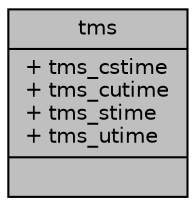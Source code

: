 digraph "tms"
{
 // LATEX_PDF_SIZE
  edge [fontname="Helvetica",fontsize="10",labelfontname="Helvetica",labelfontsize="10"];
  node [fontname="Helvetica",fontsize="10",shape=record];
  Node1 [label="{tms\n|+ tms_cstime\l+ tms_cutime\l+ tms_stime\l+ tms_utime\l|}",height=0.2,width=0.4,color="black", fillcolor="grey75", style="filled", fontcolor="black",tooltip=" "];
}
